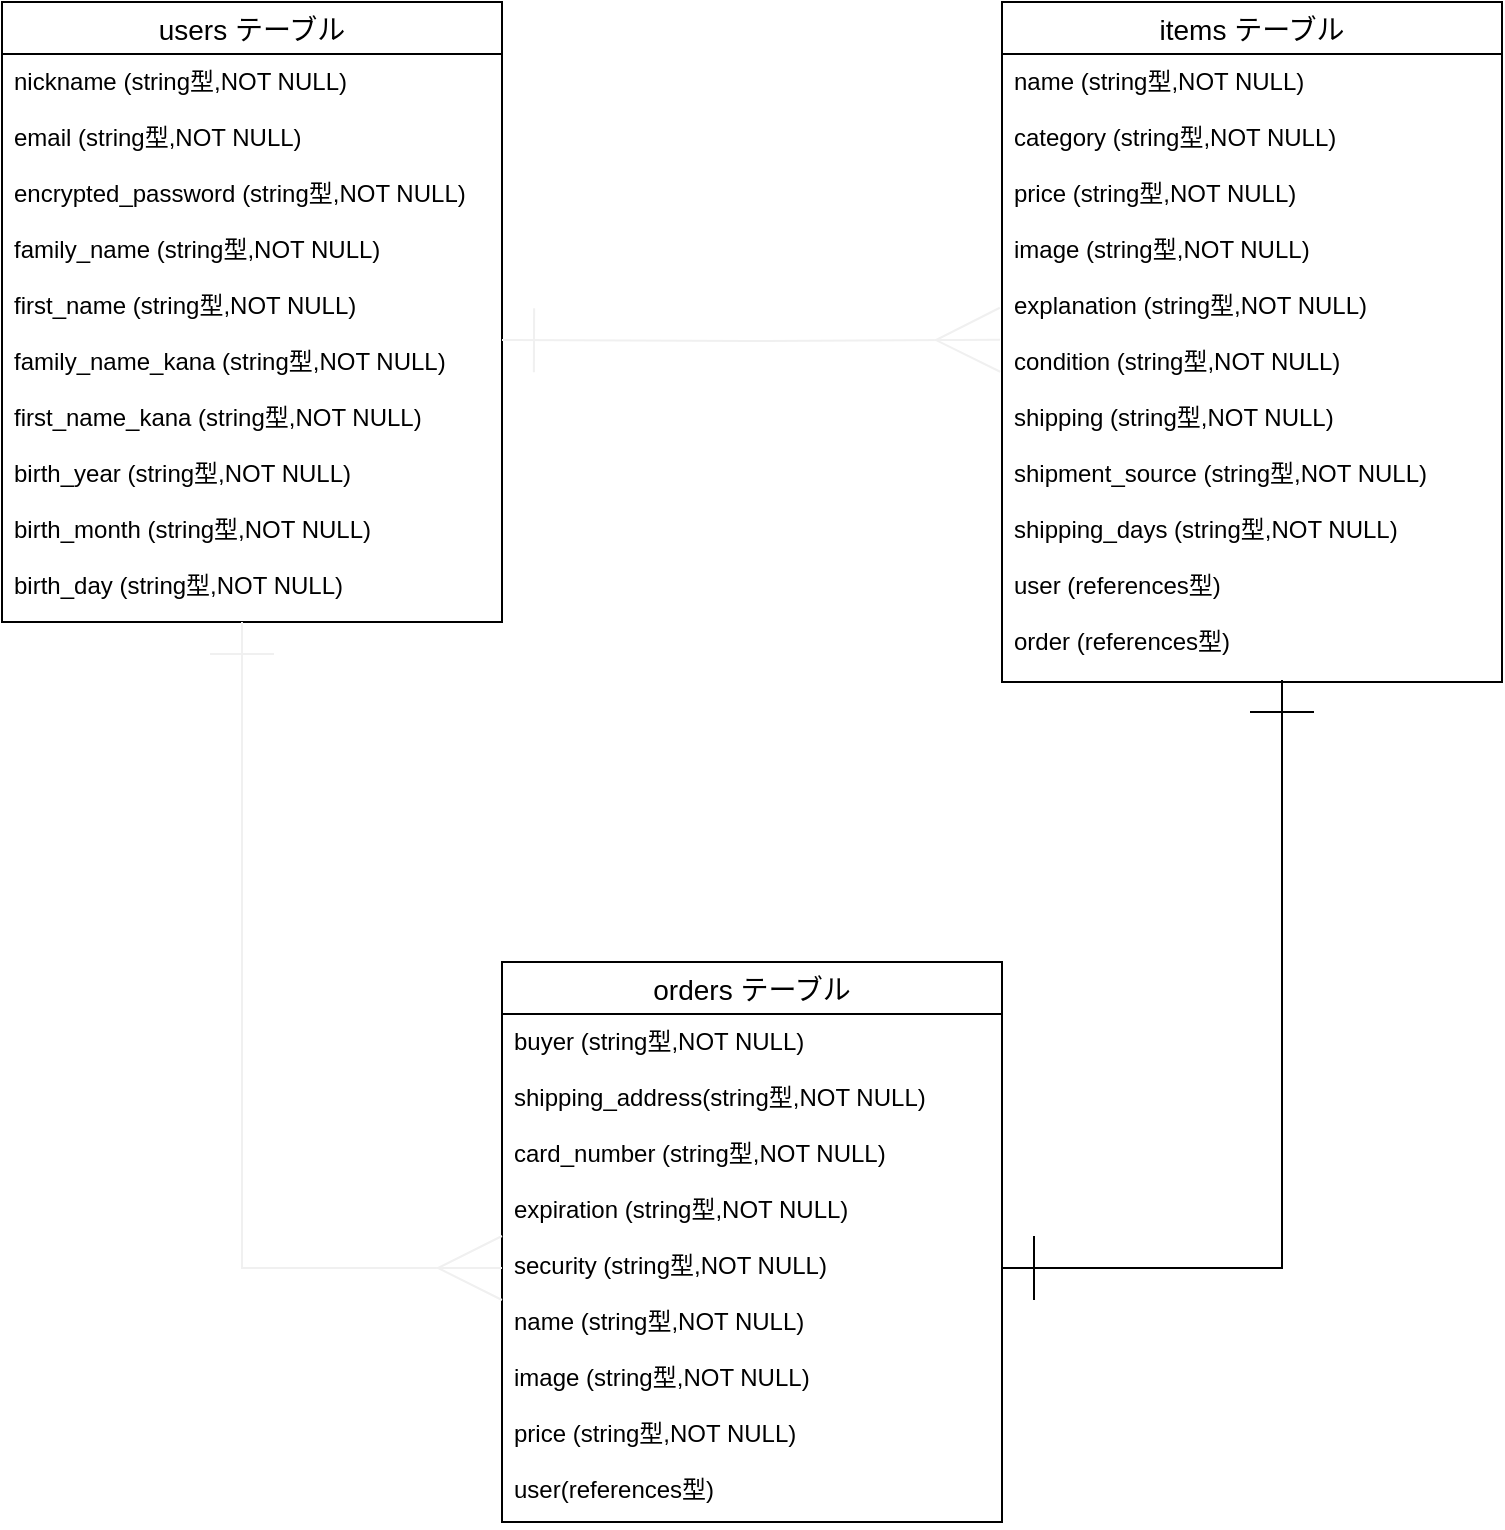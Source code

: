 <mxfile>
    <diagram id="QP2oNOcBx2eUWNQDQ7LL" name="ページ1">
        <mxGraphModel dx="967" dy="830" grid="1" gridSize="10" guides="1" tooltips="1" connect="1" arrows="1" fold="1" page="1" pageScale="1" pageWidth="827" pageHeight="1169" math="0" shadow="0">
            <root>
                <mxCell id="0"/>
                <mxCell id="1" parent="0"/>
                <mxCell id="2" value="users テーブル" style="swimlane;fontStyle=0;childLayout=stackLayout;horizontal=1;startSize=26;horizontalStack=0;resizeParent=1;resizeParentMax=0;resizeLast=0;collapsible=1;marginBottom=0;align=center;fontSize=14;" vertex="1" parent="1">
                    <mxGeometry x="40" y="40" width="250" height="310" as="geometry"/>
                </mxCell>
                <mxCell id="26" value="nickname (string型,NOT NULL)&#10;&#10;email (string型,NOT NULL)&#10;&#10;encrypted_password (string型,NOT NULL)&#10;&#10;family_name (string型,NOT NULL)&#10;&#10;first_name (string型,NOT NULL)&#10;&#10;family_name_kana (string型,NOT NULL)&#10;&#10;first_name_kana (string型,NOT NULL)&#10;&#10;birth_year (string型,NOT NULL)&#10;&#10;birth_month (string型,NOT NULL)&#10;&#10;birth_day (string型,NOT NULL)" style="text;strokeColor=none;fillColor=none;spacingLeft=4;spacingRight=4;overflow=hidden;rotatable=0;points=[[0,0.5],[1,0.5]];portConstraint=eastwest;fontSize=12;" vertex="1" parent="2">
                    <mxGeometry y="26" width="250" height="284" as="geometry"/>
                </mxCell>
                <mxCell id="6" value="items テーブル" style="swimlane;fontStyle=0;childLayout=stackLayout;horizontal=1;startSize=26;horizontalStack=0;resizeParent=1;resizeParentMax=0;resizeLast=0;collapsible=1;marginBottom=0;align=center;fontSize=14;" vertex="1" parent="1">
                    <mxGeometry x="540" y="40" width="250" height="340" as="geometry"/>
                </mxCell>
                <mxCell id="7" value="name (string型,NOT NULL)&#10;&#10;category (string型,NOT NULL)&#10;&#10;price (string型,NOT NULL)&#10;&#10;image (string型,NOT NULL)&#10;&#10;explanation (string型,NOT NULL)&#10;&#10;condition (string型,NOT NULL)&#10;&#10;shipping (string型,NOT NULL)&#10;&#10;shipment_source (string型,NOT NULL)&#10;&#10;shipping_days (string型,NOT NULL)&#10;&#10;user (references型)&#10;&#10;order (references型)" style="text;strokeColor=none;fillColor=none;spacingLeft=4;spacingRight=4;overflow=hidden;rotatable=0;points=[[0,0.5],[1,0.5]];portConstraint=eastwest;fontSize=12;" vertex="1" parent="6">
                    <mxGeometry y="26" width="250" height="314" as="geometry"/>
                </mxCell>
                <mxCell id="11" value="orders テーブル" style="swimlane;fontStyle=0;childLayout=stackLayout;horizontal=1;startSize=26;horizontalStack=0;resizeParent=1;resizeParentMax=0;resizeLast=0;collapsible=1;marginBottom=0;align=center;fontSize=14;" vertex="1" parent="1">
                    <mxGeometry x="290" y="520" width="250" height="280" as="geometry"/>
                </mxCell>
                <mxCell id="12" value="buyer (string型,NOT NULL)&#10;&#10;shipping_address(string型,NOT NULL)&#10;&#10;card_number (string型,NOT NULL)&#10;&#10;expiration (string型,NOT NULL)&#10;&#10;security (string型,NOT NULL)&#10;&#10;name (string型,NOT NULL)&#10;&#10;image (string型,NOT NULL)&#10;&#10;price (string型,NOT NULL)&#10;&#10;user(references型)" style="text;strokeColor=none;fillColor=none;spacingLeft=4;spacingRight=4;overflow=hidden;rotatable=0;points=[[0,0.5],[1,0.5]];portConstraint=eastwest;fontSize=12;" vertex="1" parent="11">
                    <mxGeometry y="26" width="250" height="254" as="geometry"/>
                </mxCell>
                <mxCell id="15" style="edgeStyle=orthogonalEdgeStyle;rounded=0;orthogonalLoop=1;jettySize=auto;html=1;entryX=-0.004;entryY=0.455;entryDx=0;entryDy=0;entryPerimeter=0;endArrow=ERmany;endFill=0;strokeWidth=1;strokeColor=#F0F0F0;endSize=30;startArrow=ERone;startFill=0;startSize=30;" edge="1" parent="1" target="7">
                    <mxGeometry relative="1" as="geometry">
                        <mxPoint x="290" y="209" as="sourcePoint"/>
                    </mxGeometry>
                </mxCell>
                <mxCell id="20" style="rounded=0;orthogonalLoop=1;jettySize=auto;html=1;exitX=1;exitY=0.5;exitDx=0;exitDy=0;endArrow=ERone;endFill=0;entryX=0.56;entryY=0.997;entryDx=0;entryDy=0;entryPerimeter=0;jumpSize=16;endSize=30;startSize=30;edgeStyle=orthogonalEdgeStyle;startArrow=ERone;startFill=0;" edge="1" parent="1" source="12" target="7">
                    <mxGeometry relative="1" as="geometry">
                        <mxPoint x="680" y="390" as="targetPoint"/>
                    </mxGeometry>
                </mxCell>
                <mxCell id="25" style="edgeStyle=orthogonalEdgeStyle;rounded=0;jumpSize=16;orthogonalLoop=1;jettySize=auto;html=1;entryX=0;entryY=0.5;entryDx=0;entryDy=0;endArrow=ERmany;endFill=0;startSize=30;endSize=30;strokeColor=#F0F0F0;strokeWidth=1;targetPerimeterSpacing=0;sourcePerimeterSpacing=0;startArrow=ERone;startFill=0;" edge="1" parent="1" source="26" target="12">
                    <mxGeometry relative="1" as="geometry">
                        <mxPoint x="160" y="390" as="sourcePoint"/>
                        <Array as="points">
                            <mxPoint x="160" y="673"/>
                        </Array>
                    </mxGeometry>
                </mxCell>
            </root>
        </mxGraphModel>
    </diagram>
</mxfile>